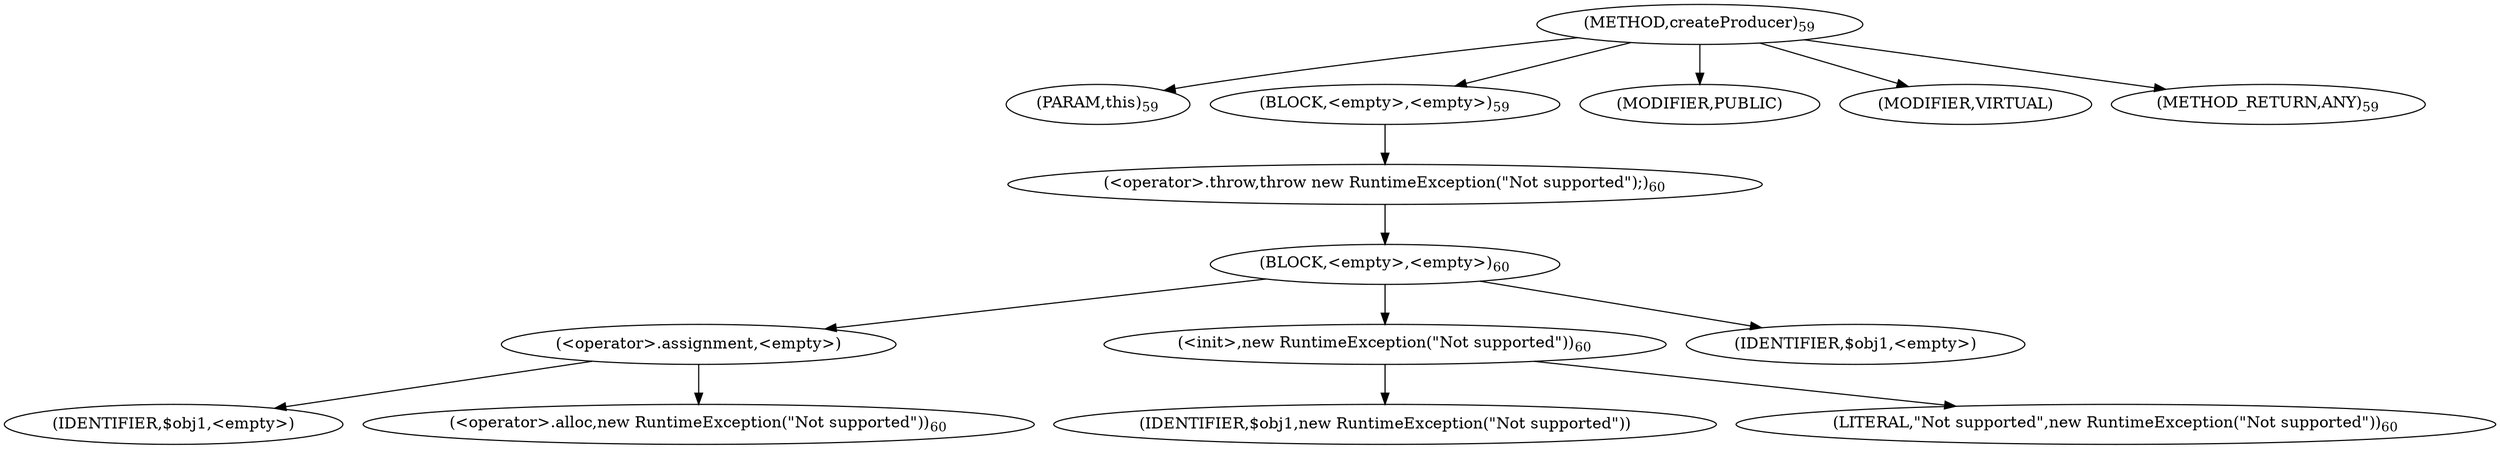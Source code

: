 digraph "createProducer" {  
"100" [label = <(METHOD,createProducer)<SUB>59</SUB>> ]
"101" [label = <(PARAM,this)<SUB>59</SUB>> ]
"102" [label = <(BLOCK,&lt;empty&gt;,&lt;empty&gt;)<SUB>59</SUB>> ]
"103" [label = <(&lt;operator&gt;.throw,throw new RuntimeException(&quot;Not supported&quot;);)<SUB>60</SUB>> ]
"104" [label = <(BLOCK,&lt;empty&gt;,&lt;empty&gt;)<SUB>60</SUB>> ]
"105" [label = <(&lt;operator&gt;.assignment,&lt;empty&gt;)> ]
"106" [label = <(IDENTIFIER,$obj1,&lt;empty&gt;)> ]
"107" [label = <(&lt;operator&gt;.alloc,new RuntimeException(&quot;Not supported&quot;))<SUB>60</SUB>> ]
"108" [label = <(&lt;init&gt;,new RuntimeException(&quot;Not supported&quot;))<SUB>60</SUB>> ]
"109" [label = <(IDENTIFIER,$obj1,new RuntimeException(&quot;Not supported&quot;))> ]
"110" [label = <(LITERAL,&quot;Not supported&quot;,new RuntimeException(&quot;Not supported&quot;))<SUB>60</SUB>> ]
"111" [label = <(IDENTIFIER,$obj1,&lt;empty&gt;)> ]
"112" [label = <(MODIFIER,PUBLIC)> ]
"113" [label = <(MODIFIER,VIRTUAL)> ]
"114" [label = <(METHOD_RETURN,ANY)<SUB>59</SUB>> ]
  "100" -> "101" 
  "100" -> "102" 
  "100" -> "112" 
  "100" -> "113" 
  "100" -> "114" 
  "102" -> "103" 
  "103" -> "104" 
  "104" -> "105" 
  "104" -> "108" 
  "104" -> "111" 
  "105" -> "106" 
  "105" -> "107" 
  "108" -> "109" 
  "108" -> "110" 
}
